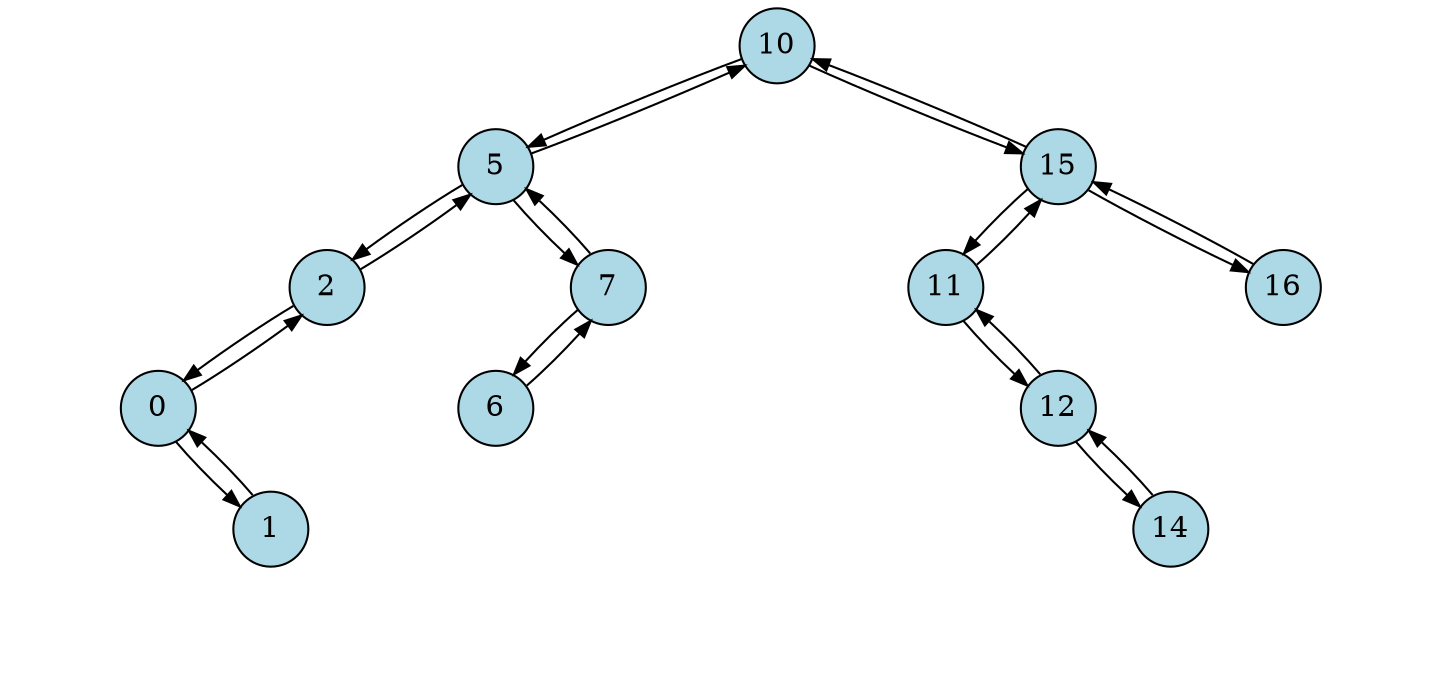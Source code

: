 digraph {
graph [
  nodesep=0.25,
  ranksep=0.3,
  splines=line
];
node [
  style=filled,
  fillcolor=lightblue,
  shape=circle,
  fixedsize=true,
  width=0.5
];
edge [
  arrowsize=0.8,
  color=black
];

140372712997392 [
  label="10"
];
140372712997232 [
  label="5"
];
140372712997136 [
  label="2"
];
140372712997072 [
  label="0"
];
140372708213040 [
  label="i1"
  style="invis"
];
140372708213424 [
  label="i2"
  style="invis"
];
140372712997104 [
  label="1"
];
140372708214000 [
  label="i3"
  style="invis"
];
140372708214384 [
  label="i4"
  style="invis"
];
140372708214704 [
  label="i5"
  style="invis"
];
140372708215152 [
  label="i6"
  style="invis"
];
140372708215536 [
  label="i7"
  style="invis"
];
140372708215920 [
  label="i8"
  style="invis"
];
140372712997296 [
  label="7"
];
140372712997264 [
  label="6"
];
140372708216752 [
  label="i9"
  style="invis"
];
140372708217136 [
  label="i10"
  style="invis"
];
140372708217456 [
  label="i11"
  style="invis"
];
140372708217840 [
  label="i12"
  style="invis"
];
140372708218224 [
  label="i13"
  style="invis"
];
140372708218736 [
  label="i14"
  style="invis"
];
140372712997552 [
  label="15"
];
140372712997424 [
  label="11"
];
140372708219568 [
  label="i15"
  style="invis"
];
140372708219952 [
  label="i16"
  style="invis"
];
140372712997456 [
  label="12"
];
140372708220464 [
  label="i17"
  style="invis"
];
140372708220848 [
  label="i18"
  style="invis"
];
140372712997520 [
  label="14"
];
140372708221360 [
  label="i19"
  style="invis"
];
140372708221744 [
  label="i20"
  style="invis"
];
140372708222064 [
  label="i21"
  style="invis"
];
140372708222704 [
  label="i22"
  style="invis"
];
140372712997584 [
  label="16"
];
140372708223280 [
  label="i23"
  style="invis"
];
140372708223664 [
  label="i24"
  style="invis"
];
140372708223984 [
  label="i25"
  style="invis"
];
140372712997232 -> 140372712997392 [

];
140372712997136 -> 140372712997232 [

];
140372712997072 -> 140372712997136 [

];
140372712997072 -> 140372708213040 [
  style="invis"
  weight="5"
];
140372712997072 -> 140372708213424 [
  style="invis"
  weight="5"
];
140372712997104 -> 140372712997072 [

];
140372712997104 -> 140372708214000 [
  style="invis"
  weight="5"
];
140372712997104 -> 140372708214384 [
  style="invis"
  weight="5"
];
140372712997104 -> 140372708214704 [
  style="invis"
  weight="5"
];
140372712997072 -> 140372712997104 [

];
140372712997136 -> 140372712997072 [

];
140372712997136 -> 140372708215152 [
  style="invis"
  weight="5"
];
140372712997136 -> 140372708215536 [
  style="invis"
  weight="5"
];
140372712997232 -> 140372712997136 [

];
140372712997232 -> 140372708215920 [
  style="invis"
  weight="5"
];
140372712997296 -> 140372712997232 [

];
140372712997264 -> 140372712997296 [

];
140372712997264 -> 140372708216752 [
  style="invis"
  weight="5"
];
140372712997264 -> 140372708217136 [
  style="invis"
  weight="5"
];
140372712997264 -> 140372708217456 [
  style="invis"
  weight="5"
];
140372712997296 -> 140372712997264 [

];
140372712997296 -> 140372708217840 [
  style="invis"
  weight="5"
];
140372712997296 -> 140372708218224 [
  style="invis"
  weight="5"
];
140372712997232 -> 140372712997296 [

];
140372712997392 -> 140372712997232 [

];
140372712997392 -> 140372708218736 [
  style="invis"
  weight="5"
];
140372712997552 -> 140372712997392 [

];
140372712997424 -> 140372712997552 [

];
140372712997424 -> 140372708219568 [
  style="invis"
  weight="5"
];
140372712997424 -> 140372708219952 [
  style="invis"
  weight="5"
];
140372712997456 -> 140372712997424 [

];
140372712997456 -> 140372708220464 [
  style="invis"
  weight="5"
];
140372712997456 -> 140372708220848 [
  style="invis"
  weight="5"
];
140372712997520 -> 140372712997456 [

];
140372712997520 -> 140372708221360 [
  style="invis"
  weight="5"
];
140372712997520 -> 140372708221744 [
  style="invis"
  weight="5"
];
140372712997520 -> 140372708222064 [
  style="invis"
  weight="5"
];
140372712997456 -> 140372712997520 [

];
140372712997424 -> 140372712997456 [

];
140372712997552 -> 140372712997424 [

];
140372712997552 -> 140372708222704 [
  style="invis"
  weight="5"
];
140372712997584 -> 140372712997552 [

];
140372712997584 -> 140372708223280 [
  style="invis"
  weight="5"
];
140372712997584 -> 140372708223664 [
  style="invis"
  weight="5"
];
140372712997584 -> 140372708223984 [
  style="invis"
  weight="5"
];
140372712997552 -> 140372712997584 [

];
140372712997392 -> 140372712997552 [

];
}